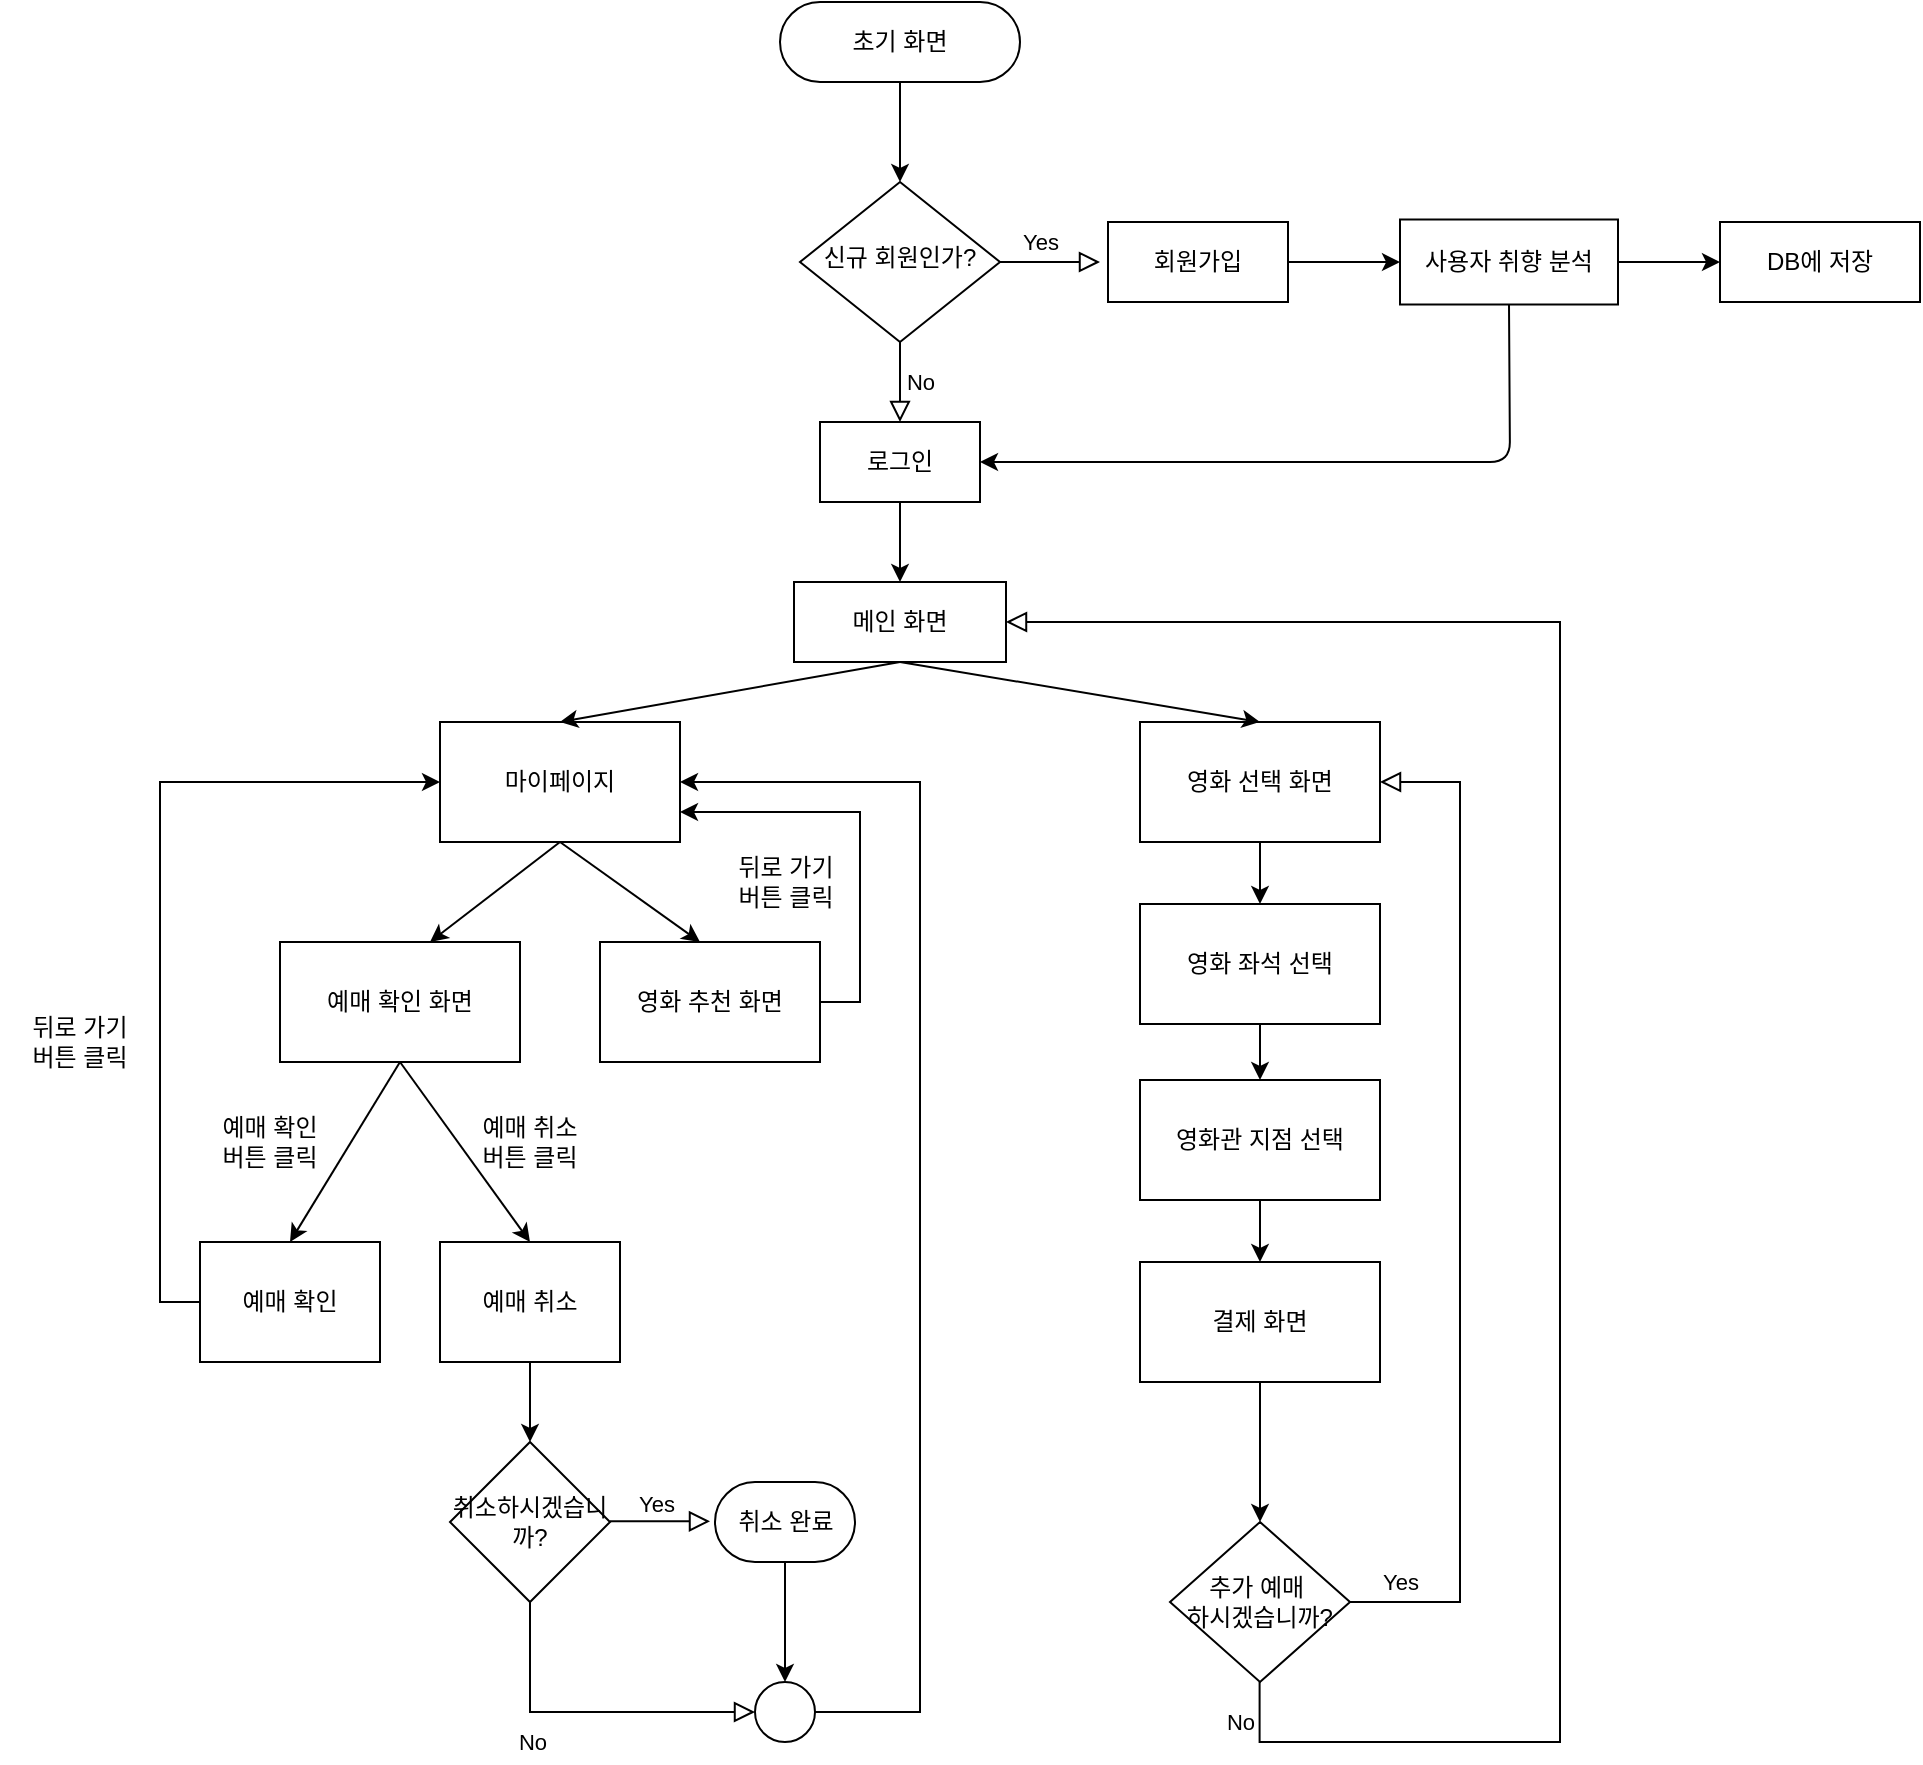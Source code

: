 <mxfile version="14.6.6" type="github">
  <diagram id="C5RBs43oDa-KdzZeNtuy" name="Page-1">
    <mxGraphModel dx="3010" dy="1134" grid="1" gridSize="10" guides="1" tooltips="1" connect="1" arrows="1" fold="1" page="1" pageScale="1" pageWidth="827" pageHeight="1169" math="0" shadow="0">
      <root>
        <mxCell id="WIyWlLk6GJQsqaUBKTNV-0" />
        <mxCell id="WIyWlLk6GJQsqaUBKTNV-1" parent="WIyWlLk6GJQsqaUBKTNV-0" />
        <mxCell id="WIyWlLk6GJQsqaUBKTNV-3" value="초기 화면" style="rounded=1;whiteSpace=wrap;html=1;fontSize=12;glass=0;strokeWidth=1;shadow=0;arcSize=50;" parent="WIyWlLk6GJQsqaUBKTNV-1" vertex="1">
          <mxGeometry x="160" y="80" width="120" height="40" as="geometry" />
        </mxCell>
        <mxCell id="WIyWlLk6GJQsqaUBKTNV-4" value="Yes" style="rounded=0;html=1;jettySize=auto;orthogonalLoop=1;fontSize=11;endArrow=block;endFill=0;endSize=8;strokeWidth=1;shadow=0;labelBackgroundColor=none;edgeStyle=orthogonalEdgeStyle;" parent="WIyWlLk6GJQsqaUBKTNV-1" source="WIyWlLk6GJQsqaUBKTNV-6" edge="1">
          <mxGeometry x="-1" y="86" relative="1" as="geometry">
            <mxPoint x="-16" y="-50" as="offset" />
            <mxPoint x="220" y="290.0" as="targetPoint" />
          </mxGeometry>
        </mxCell>
        <mxCell id="WIyWlLk6GJQsqaUBKTNV-5" value="No" style="edgeStyle=orthogonalEdgeStyle;rounded=0;html=1;jettySize=auto;orthogonalLoop=1;fontSize=11;endArrow=block;endFill=0;endSize=8;strokeWidth=1;shadow=0;labelBackgroundColor=none;" parent="WIyWlLk6GJQsqaUBKTNV-1" source="WIyWlLk6GJQsqaUBKTNV-6" edge="1">
          <mxGeometry x="-1" y="-72" relative="1" as="geometry">
            <mxPoint x="-40" y="-12" as="offset" />
            <mxPoint x="320" y="210" as="targetPoint" />
          </mxGeometry>
        </mxCell>
        <mxCell id="WIyWlLk6GJQsqaUBKTNV-6" value="신규 회원인가?" style="rhombus;whiteSpace=wrap;html=1;shadow=0;fontFamily=Helvetica;fontSize=12;align=center;strokeWidth=1;spacing=6;spacingTop=-4;" parent="WIyWlLk6GJQsqaUBKTNV-1" vertex="1">
          <mxGeometry x="170" y="170" width="100" height="80" as="geometry" />
        </mxCell>
        <mxCell id="vmh9NQLJBxuMwCEvGXWA-4" value="" style="edgeStyle=orthogonalEdgeStyle;rounded=0;orthogonalLoop=1;jettySize=auto;html=1;" edge="1" parent="WIyWlLk6GJQsqaUBKTNV-1" source="vmh9NQLJBxuMwCEvGXWA-0" target="vmh9NQLJBxuMwCEvGXWA-3">
          <mxGeometry relative="1" as="geometry" />
        </mxCell>
        <mxCell id="vmh9NQLJBxuMwCEvGXWA-0" value="회원가입" style="rounded=0;whiteSpace=wrap;html=1;" vertex="1" parent="WIyWlLk6GJQsqaUBKTNV-1">
          <mxGeometry x="324" y="190" width="90" height="40" as="geometry" />
        </mxCell>
        <mxCell id="vmh9NQLJBxuMwCEvGXWA-3" value="사용자 취향 분석" style="whiteSpace=wrap;html=1;rounded=0;" vertex="1" parent="WIyWlLk6GJQsqaUBKTNV-1">
          <mxGeometry x="470" y="188.75" width="109" height="42.5" as="geometry" />
        </mxCell>
        <mxCell id="vmh9NQLJBxuMwCEvGXWA-7" value="로그인" style="rounded=0;whiteSpace=wrap;html=1;" vertex="1" parent="WIyWlLk6GJQsqaUBKTNV-1">
          <mxGeometry x="180" y="290" width="80" height="40" as="geometry" />
        </mxCell>
        <mxCell id="vmh9NQLJBxuMwCEvGXWA-8" value="" style="endArrow=classic;html=1;exitX=0.5;exitY=1;exitDx=0;exitDy=0;entryX=1;entryY=0.5;entryDx=0;entryDy=0;" edge="1" parent="WIyWlLk6GJQsqaUBKTNV-1" source="vmh9NQLJBxuMwCEvGXWA-3" target="vmh9NQLJBxuMwCEvGXWA-7">
          <mxGeometry width="50" height="50" relative="1" as="geometry">
            <mxPoint x="360" y="400" as="sourcePoint" />
            <mxPoint x="410" y="350" as="targetPoint" />
            <Array as="points">
              <mxPoint x="525" y="310" />
            </Array>
          </mxGeometry>
        </mxCell>
        <mxCell id="vmh9NQLJBxuMwCEvGXWA-12" value="" style="endArrow=classic;html=1;exitX=1;exitY=0.5;exitDx=0;exitDy=0;entryX=0;entryY=0.5;entryDx=0;entryDy=0;" edge="1" parent="WIyWlLk6GJQsqaUBKTNV-1" source="vmh9NQLJBxuMwCEvGXWA-3">
          <mxGeometry width="50" height="50" relative="1" as="geometry">
            <mxPoint x="520" y="320" as="sourcePoint" />
            <mxPoint x="630" y="210.005" as="targetPoint" />
          </mxGeometry>
        </mxCell>
        <mxCell id="vmh9NQLJBxuMwCEvGXWA-76" style="edgeStyle=orthogonalEdgeStyle;rounded=0;orthogonalLoop=1;jettySize=auto;html=1;exitX=0.5;exitY=1;exitDx=0;exitDy=0;entryX=0.5;entryY=0;entryDx=0;entryDy=0;" edge="1" parent="WIyWlLk6GJQsqaUBKTNV-1" source="vmh9NQLJBxuMwCEvGXWA-14" target="vmh9NQLJBxuMwCEvGXWA-73">
          <mxGeometry relative="1" as="geometry" />
        </mxCell>
        <mxCell id="vmh9NQLJBxuMwCEvGXWA-14" value="영화 선택 화면" style="rounded=0;whiteSpace=wrap;html=1;" vertex="1" parent="WIyWlLk6GJQsqaUBKTNV-1">
          <mxGeometry x="340" y="440" width="120" height="60" as="geometry" />
        </mxCell>
        <mxCell id="vmh9NQLJBxuMwCEvGXWA-69" style="edgeStyle=orthogonalEdgeStyle;rounded=0;orthogonalLoop=1;jettySize=auto;html=1;exitX=1;exitY=0.5;exitDx=0;exitDy=0;entryX=1;entryY=0.75;entryDx=0;entryDy=0;" edge="1" parent="WIyWlLk6GJQsqaUBKTNV-1" source="vmh9NQLJBxuMwCEvGXWA-15" target="vmh9NQLJBxuMwCEvGXWA-18">
          <mxGeometry relative="1" as="geometry" />
        </mxCell>
        <mxCell id="vmh9NQLJBxuMwCEvGXWA-15" value="영화 추천 화면" style="rounded=0;whiteSpace=wrap;html=1;" vertex="1" parent="WIyWlLk6GJQsqaUBKTNV-1">
          <mxGeometry x="70" y="550" width="110" height="60" as="geometry" />
        </mxCell>
        <mxCell id="vmh9NQLJBxuMwCEvGXWA-18" value="마이페이지" style="rounded=0;whiteSpace=wrap;html=1;" vertex="1" parent="WIyWlLk6GJQsqaUBKTNV-1">
          <mxGeometry x="-10" y="440" width="120" height="60" as="geometry" />
        </mxCell>
        <mxCell id="vmh9NQLJBxuMwCEvGXWA-22" value="" style="endArrow=classic;html=1;exitX=0.5;exitY=1;exitDx=0;exitDy=0;entryX=0.5;entryY=0;entryDx=0;entryDy=0;" edge="1" parent="WIyWlLk6GJQsqaUBKTNV-1" source="vmh9NQLJBxuMwCEvGXWA-7">
          <mxGeometry width="50" height="50" relative="1" as="geometry">
            <mxPoint x="240" y="480" as="sourcePoint" />
            <mxPoint x="220" y="370.0" as="targetPoint" />
          </mxGeometry>
        </mxCell>
        <mxCell id="vmh9NQLJBxuMwCEvGXWA-37" value="DB에 저장" style="rounded=0;whiteSpace=wrap;html=1;" vertex="1" parent="WIyWlLk6GJQsqaUBKTNV-1">
          <mxGeometry x="630" y="190" width="100" height="40" as="geometry" />
        </mxCell>
        <mxCell id="vmh9NQLJBxuMwCEvGXWA-38" value="메인 화면" style="rounded=0;whiteSpace=wrap;html=1;" vertex="1" parent="WIyWlLk6GJQsqaUBKTNV-1">
          <mxGeometry x="167" y="370" width="106" height="40" as="geometry" />
        </mxCell>
        <mxCell id="vmh9NQLJBxuMwCEvGXWA-39" value="" style="endArrow=classic;html=1;exitX=0.5;exitY=1;exitDx=0;exitDy=0;" edge="1" parent="WIyWlLk6GJQsqaUBKTNV-1" source="vmh9NQLJBxuMwCEvGXWA-18">
          <mxGeometry width="50" height="50" relative="1" as="geometry">
            <mxPoint x="200" y="480" as="sourcePoint" />
            <mxPoint x="120" y="550" as="targetPoint" />
          </mxGeometry>
        </mxCell>
        <mxCell id="vmh9NQLJBxuMwCEvGXWA-40" value="예매 확인 화면" style="rounded=0;whiteSpace=wrap;html=1;" vertex="1" parent="WIyWlLk6GJQsqaUBKTNV-1">
          <mxGeometry x="-90" y="550" width="120" height="60" as="geometry" />
        </mxCell>
        <mxCell id="vmh9NQLJBxuMwCEvGXWA-41" value="" style="endArrow=classic;html=1;exitX=0.5;exitY=1;exitDx=0;exitDy=0;entryX=0.625;entryY=0;entryDx=0;entryDy=0;entryPerimeter=0;" edge="1" parent="WIyWlLk6GJQsqaUBKTNV-1" source="vmh9NQLJBxuMwCEvGXWA-18" target="vmh9NQLJBxuMwCEvGXWA-40">
          <mxGeometry width="50" height="50" relative="1" as="geometry">
            <mxPoint x="190" y="440" as="sourcePoint" />
            <mxPoint x="240" y="390" as="targetPoint" />
          </mxGeometry>
        </mxCell>
        <mxCell id="vmh9NQLJBxuMwCEvGXWA-64" style="edgeStyle=orthogonalEdgeStyle;rounded=0;orthogonalLoop=1;jettySize=auto;html=1;exitX=0;exitY=0.5;exitDx=0;exitDy=0;entryX=0;entryY=0.5;entryDx=0;entryDy=0;" edge="1" parent="WIyWlLk6GJQsqaUBKTNV-1" source="vmh9NQLJBxuMwCEvGXWA-44" target="vmh9NQLJBxuMwCEvGXWA-18">
          <mxGeometry relative="1" as="geometry" />
        </mxCell>
        <mxCell id="vmh9NQLJBxuMwCEvGXWA-44" value="예매 확인" style="rounded=0;whiteSpace=wrap;html=1;" vertex="1" parent="WIyWlLk6GJQsqaUBKTNV-1">
          <mxGeometry x="-130" y="700" width="90" height="60" as="geometry" />
        </mxCell>
        <mxCell id="vmh9NQLJBxuMwCEvGXWA-45" value="예매 취소" style="rounded=0;whiteSpace=wrap;html=1;" vertex="1" parent="WIyWlLk6GJQsqaUBKTNV-1">
          <mxGeometry x="-10" y="700" width="90" height="60" as="geometry" />
        </mxCell>
        <mxCell id="vmh9NQLJBxuMwCEvGXWA-46" value="" style="endArrow=classic;html=1;exitX=0.5;exitY=1;exitDx=0;exitDy=0;entryX=0.5;entryY=0;entryDx=0;entryDy=0;" edge="1" parent="WIyWlLk6GJQsqaUBKTNV-1" source="vmh9NQLJBxuMwCEvGXWA-40" target="vmh9NQLJBxuMwCEvGXWA-44">
          <mxGeometry width="50" height="50" relative="1" as="geometry">
            <mxPoint x="170" y="760" as="sourcePoint" />
            <mxPoint x="220" y="710" as="targetPoint" />
          </mxGeometry>
        </mxCell>
        <mxCell id="vmh9NQLJBxuMwCEvGXWA-47" value="" style="endArrow=classic;html=1;exitX=0.5;exitY=1;exitDx=0;exitDy=0;entryX=0.5;entryY=0;entryDx=0;entryDy=0;" edge="1" parent="WIyWlLk6GJQsqaUBKTNV-1" source="vmh9NQLJBxuMwCEvGXWA-40" target="vmh9NQLJBxuMwCEvGXWA-45">
          <mxGeometry width="50" height="50" relative="1" as="geometry">
            <mxPoint x="170" y="760" as="sourcePoint" />
            <mxPoint x="40" y="640" as="targetPoint" />
          </mxGeometry>
        </mxCell>
        <mxCell id="vmh9NQLJBxuMwCEvGXWA-48" value="예매 확인 버튼 클릭" style="text;html=1;strokeColor=none;fillColor=none;align=center;verticalAlign=middle;whiteSpace=wrap;rounded=0;" vertex="1" parent="WIyWlLk6GJQsqaUBKTNV-1">
          <mxGeometry x="-125" y="640" width="60" height="20" as="geometry" />
        </mxCell>
        <mxCell id="vmh9NQLJBxuMwCEvGXWA-49" value="예매 취소&lt;br&gt;버튼 클릭" style="text;html=1;strokeColor=none;fillColor=none;align=center;verticalAlign=middle;whiteSpace=wrap;rounded=0;" vertex="1" parent="WIyWlLk6GJQsqaUBKTNV-1">
          <mxGeometry y="640" width="70" height="20" as="geometry" />
        </mxCell>
        <mxCell id="vmh9NQLJBxuMwCEvGXWA-51" value="" style="endArrow=classic;html=1;exitX=0.5;exitY=1;exitDx=0;exitDy=0;entryX=0.5;entryY=0;entryDx=0;entryDy=0;" edge="1" parent="WIyWlLk6GJQsqaUBKTNV-1" source="vmh9NQLJBxuMwCEvGXWA-45">
          <mxGeometry width="50" height="50" relative="1" as="geometry">
            <mxPoint x="170" y="950" as="sourcePoint" />
            <mxPoint x="35" y="800" as="targetPoint" />
          </mxGeometry>
        </mxCell>
        <mxCell id="vmh9NQLJBxuMwCEvGXWA-52" value="취소하시겠습니까?" style="rhombus;whiteSpace=wrap;html=1;" vertex="1" parent="WIyWlLk6GJQsqaUBKTNV-1">
          <mxGeometry x="-5" y="800" width="80" height="80" as="geometry" />
        </mxCell>
        <mxCell id="vmh9NQLJBxuMwCEvGXWA-53" value="Yes" style="edgeStyle=orthogonalEdgeStyle;rounded=0;html=1;jettySize=auto;orthogonalLoop=1;fontSize=11;endArrow=block;endFill=0;endSize=8;strokeWidth=1;shadow=0;labelBackgroundColor=none;" edge="1" parent="WIyWlLk6GJQsqaUBKTNV-1">
          <mxGeometry x="-0.1" y="9" relative="1" as="geometry">
            <mxPoint as="offset" />
            <mxPoint x="75" y="839.66" as="sourcePoint" />
            <mxPoint x="125" y="839.66" as="targetPoint" />
          </mxGeometry>
        </mxCell>
        <mxCell id="vmh9NQLJBxuMwCEvGXWA-54" value="No" style="edgeStyle=orthogonalEdgeStyle;rounded=0;html=1;jettySize=auto;orthogonalLoop=1;fontSize=11;endArrow=block;endFill=0;endSize=8;strokeWidth=1;shadow=0;labelBackgroundColor=none;exitX=0.5;exitY=1;exitDx=0;exitDy=0;entryX=0;entryY=0.5;entryDx=0;entryDy=0;" edge="1" parent="WIyWlLk6GJQsqaUBKTNV-1" source="vmh9NQLJBxuMwCEvGXWA-52" target="vmh9NQLJBxuMwCEvGXWA-58">
          <mxGeometry x="-0.333" y="-15" relative="1" as="geometry">
            <mxPoint as="offset" />
            <mxPoint x="50" y="910" as="sourcePoint" />
            <mxPoint x="35" y="930" as="targetPoint" />
          </mxGeometry>
        </mxCell>
        <mxCell id="vmh9NQLJBxuMwCEvGXWA-62" style="edgeStyle=orthogonalEdgeStyle;rounded=0;orthogonalLoop=1;jettySize=auto;html=1;exitX=0.5;exitY=1;exitDx=0;exitDy=0;entryX=0.5;entryY=0;entryDx=0;entryDy=0;" edge="1" parent="WIyWlLk6GJQsqaUBKTNV-1" source="vmh9NQLJBxuMwCEvGXWA-55" target="vmh9NQLJBxuMwCEvGXWA-58">
          <mxGeometry relative="1" as="geometry" />
        </mxCell>
        <mxCell id="vmh9NQLJBxuMwCEvGXWA-55" value="취소 완료" style="rounded=1;whiteSpace=wrap;html=1;arcSize=50;" vertex="1" parent="WIyWlLk6GJQsqaUBKTNV-1">
          <mxGeometry x="127.5" y="820" width="70" height="40" as="geometry" />
        </mxCell>
        <mxCell id="vmh9NQLJBxuMwCEvGXWA-63" style="edgeStyle=orthogonalEdgeStyle;rounded=0;orthogonalLoop=1;jettySize=auto;html=1;exitX=1;exitY=0.5;exitDx=0;exitDy=0;entryX=1;entryY=0.5;entryDx=0;entryDy=0;" edge="1" parent="WIyWlLk6GJQsqaUBKTNV-1" source="vmh9NQLJBxuMwCEvGXWA-58" target="vmh9NQLJBxuMwCEvGXWA-18">
          <mxGeometry relative="1" as="geometry">
            <mxPoint x="120" y="480" as="targetPoint" />
            <Array as="points">
              <mxPoint x="230" y="935" />
              <mxPoint x="230" y="470" />
            </Array>
          </mxGeometry>
        </mxCell>
        <mxCell id="vmh9NQLJBxuMwCEvGXWA-58" value="" style="ellipse;whiteSpace=wrap;html=1;aspect=fixed;" vertex="1" parent="WIyWlLk6GJQsqaUBKTNV-1">
          <mxGeometry x="147.5" y="920" width="30" height="30" as="geometry" />
        </mxCell>
        <mxCell id="vmh9NQLJBxuMwCEvGXWA-65" value="뒤로 가기&lt;br&gt;버튼 클릭" style="text;html=1;strokeColor=none;fillColor=none;align=center;verticalAlign=middle;whiteSpace=wrap;rounded=0;" vertex="1" parent="WIyWlLk6GJQsqaUBKTNV-1">
          <mxGeometry x="-230" y="590" width="80" height="20" as="geometry" />
        </mxCell>
        <mxCell id="vmh9NQLJBxuMwCEvGXWA-67" value="뒤로 가기&lt;br&gt;버튼 클릭" style="text;html=1;strokeColor=none;fillColor=none;align=center;verticalAlign=middle;whiteSpace=wrap;rounded=0;" vertex="1" parent="WIyWlLk6GJQsqaUBKTNV-1">
          <mxGeometry x="122.5" y="510" width="80" height="20" as="geometry" />
        </mxCell>
        <mxCell id="vmh9NQLJBxuMwCEvGXWA-71" value="" style="endArrow=classic;html=1;exitX=0.5;exitY=1;exitDx=0;exitDy=0;entryX=0.5;entryY=0;entryDx=0;entryDy=0;" edge="1" parent="WIyWlLk6GJQsqaUBKTNV-1" source="vmh9NQLJBxuMwCEvGXWA-38" target="vmh9NQLJBxuMwCEvGXWA-18">
          <mxGeometry width="50" height="50" relative="1" as="geometry">
            <mxPoint x="320" y="530" as="sourcePoint" />
            <mxPoint x="370" y="480" as="targetPoint" />
          </mxGeometry>
        </mxCell>
        <mxCell id="vmh9NQLJBxuMwCEvGXWA-72" value="" style="endArrow=classic;html=1;entryX=0.5;entryY=0;entryDx=0;entryDy=0;" edge="1" parent="WIyWlLk6GJQsqaUBKTNV-1" target="vmh9NQLJBxuMwCEvGXWA-14">
          <mxGeometry width="50" height="50" relative="1" as="geometry">
            <mxPoint x="220" y="410" as="sourcePoint" />
            <mxPoint x="370" y="480" as="targetPoint" />
          </mxGeometry>
        </mxCell>
        <mxCell id="vmh9NQLJBxuMwCEvGXWA-77" style="edgeStyle=orthogonalEdgeStyle;rounded=0;orthogonalLoop=1;jettySize=auto;html=1;exitX=0.5;exitY=1;exitDx=0;exitDy=0;entryX=0.5;entryY=0;entryDx=0;entryDy=0;" edge="1" parent="WIyWlLk6GJQsqaUBKTNV-1" source="vmh9NQLJBxuMwCEvGXWA-73" target="vmh9NQLJBxuMwCEvGXWA-74">
          <mxGeometry relative="1" as="geometry" />
        </mxCell>
        <mxCell id="vmh9NQLJBxuMwCEvGXWA-73" value="영화 좌석 선택" style="rounded=0;whiteSpace=wrap;html=1;" vertex="1" parent="WIyWlLk6GJQsqaUBKTNV-1">
          <mxGeometry x="340" y="531" width="120" height="60" as="geometry" />
        </mxCell>
        <mxCell id="vmh9NQLJBxuMwCEvGXWA-78" style="edgeStyle=orthogonalEdgeStyle;rounded=0;orthogonalLoop=1;jettySize=auto;html=1;exitX=0.5;exitY=1;exitDx=0;exitDy=0;entryX=0.5;entryY=0;entryDx=0;entryDy=0;" edge="1" parent="WIyWlLk6GJQsqaUBKTNV-1" source="vmh9NQLJBxuMwCEvGXWA-74" target="vmh9NQLJBxuMwCEvGXWA-75">
          <mxGeometry relative="1" as="geometry" />
        </mxCell>
        <mxCell id="vmh9NQLJBxuMwCEvGXWA-74" value="영화관 지점 선택" style="rounded=0;whiteSpace=wrap;html=1;" vertex="1" parent="WIyWlLk6GJQsqaUBKTNV-1">
          <mxGeometry x="340" y="619" width="120" height="60" as="geometry" />
        </mxCell>
        <mxCell id="vmh9NQLJBxuMwCEvGXWA-82" value="" style="edgeStyle=orthogonalEdgeStyle;rounded=0;orthogonalLoop=1;jettySize=auto;html=1;" edge="1" parent="WIyWlLk6GJQsqaUBKTNV-1" source="vmh9NQLJBxuMwCEvGXWA-75" target="vmh9NQLJBxuMwCEvGXWA-81">
          <mxGeometry relative="1" as="geometry" />
        </mxCell>
        <mxCell id="vmh9NQLJBxuMwCEvGXWA-75" value="결제 화면" style="rounded=0;whiteSpace=wrap;html=1;" vertex="1" parent="WIyWlLk6GJQsqaUBKTNV-1">
          <mxGeometry x="340" y="710" width="120" height="60" as="geometry" />
        </mxCell>
        <mxCell id="vmh9NQLJBxuMwCEvGXWA-81" value="추가 예매&amp;nbsp;&lt;br&gt;하시겠습니까?" style="rhombus;whiteSpace=wrap;html=1;rounded=0;" vertex="1" parent="WIyWlLk6GJQsqaUBKTNV-1">
          <mxGeometry x="355" y="840" width="90" height="80" as="geometry" />
        </mxCell>
        <mxCell id="vmh9NQLJBxuMwCEvGXWA-83" value="" style="endArrow=classic;html=1;exitX=0.5;exitY=1;exitDx=0;exitDy=0;entryX=0.5;entryY=0;entryDx=0;entryDy=0;" edge="1" parent="WIyWlLk6GJQsqaUBKTNV-1" source="WIyWlLk6GJQsqaUBKTNV-3" target="WIyWlLk6GJQsqaUBKTNV-6">
          <mxGeometry width="50" height="50" relative="1" as="geometry">
            <mxPoint x="360" y="560" as="sourcePoint" />
            <mxPoint x="410" y="510" as="targetPoint" />
          </mxGeometry>
        </mxCell>
        <mxCell id="vmh9NQLJBxuMwCEvGXWA-85" value="Yes" style="rounded=0;html=1;jettySize=auto;orthogonalLoop=1;fontSize=11;endArrow=block;endFill=0;endSize=8;strokeWidth=1;shadow=0;labelBackgroundColor=none;edgeStyle=orthogonalEdgeStyle;entryX=1;entryY=0.5;entryDx=0;entryDy=0;" edge="1" parent="WIyWlLk6GJQsqaUBKTNV-1" target="vmh9NQLJBxuMwCEvGXWA-38">
          <mxGeometry x="-0.488" y="80" relative="1" as="geometry">
            <mxPoint as="offset" />
            <mxPoint x="399.8" y="920" as="sourcePoint" />
            <mxPoint x="399.8" y="960" as="targetPoint" />
            <Array as="points">
              <mxPoint x="400" y="950" />
              <mxPoint x="550" y="950" />
              <mxPoint x="550" y="390" />
            </Array>
          </mxGeometry>
        </mxCell>
        <mxCell id="vmh9NQLJBxuMwCEvGXWA-86" value="No" style="edgeStyle=orthogonalEdgeStyle;rounded=0;html=1;jettySize=auto;orthogonalLoop=1;fontSize=11;endArrow=block;endFill=0;endSize=8;strokeWidth=1;shadow=0;labelBackgroundColor=none;entryX=1;entryY=0.5;entryDx=0;entryDy=0;" edge="1" parent="WIyWlLk6GJQsqaUBKTNV-1" target="vmh9NQLJBxuMwCEvGXWA-14">
          <mxGeometry x="-1" y="-81" relative="1" as="geometry">
            <mxPoint x="-55" y="-21" as="offset" />
            <mxPoint x="445" y="880" as="sourcePoint" />
            <mxPoint x="495" y="880" as="targetPoint" />
            <Array as="points">
              <mxPoint x="500" y="880" />
              <mxPoint x="500" y="470" />
            </Array>
          </mxGeometry>
        </mxCell>
      </root>
    </mxGraphModel>
  </diagram>
</mxfile>
